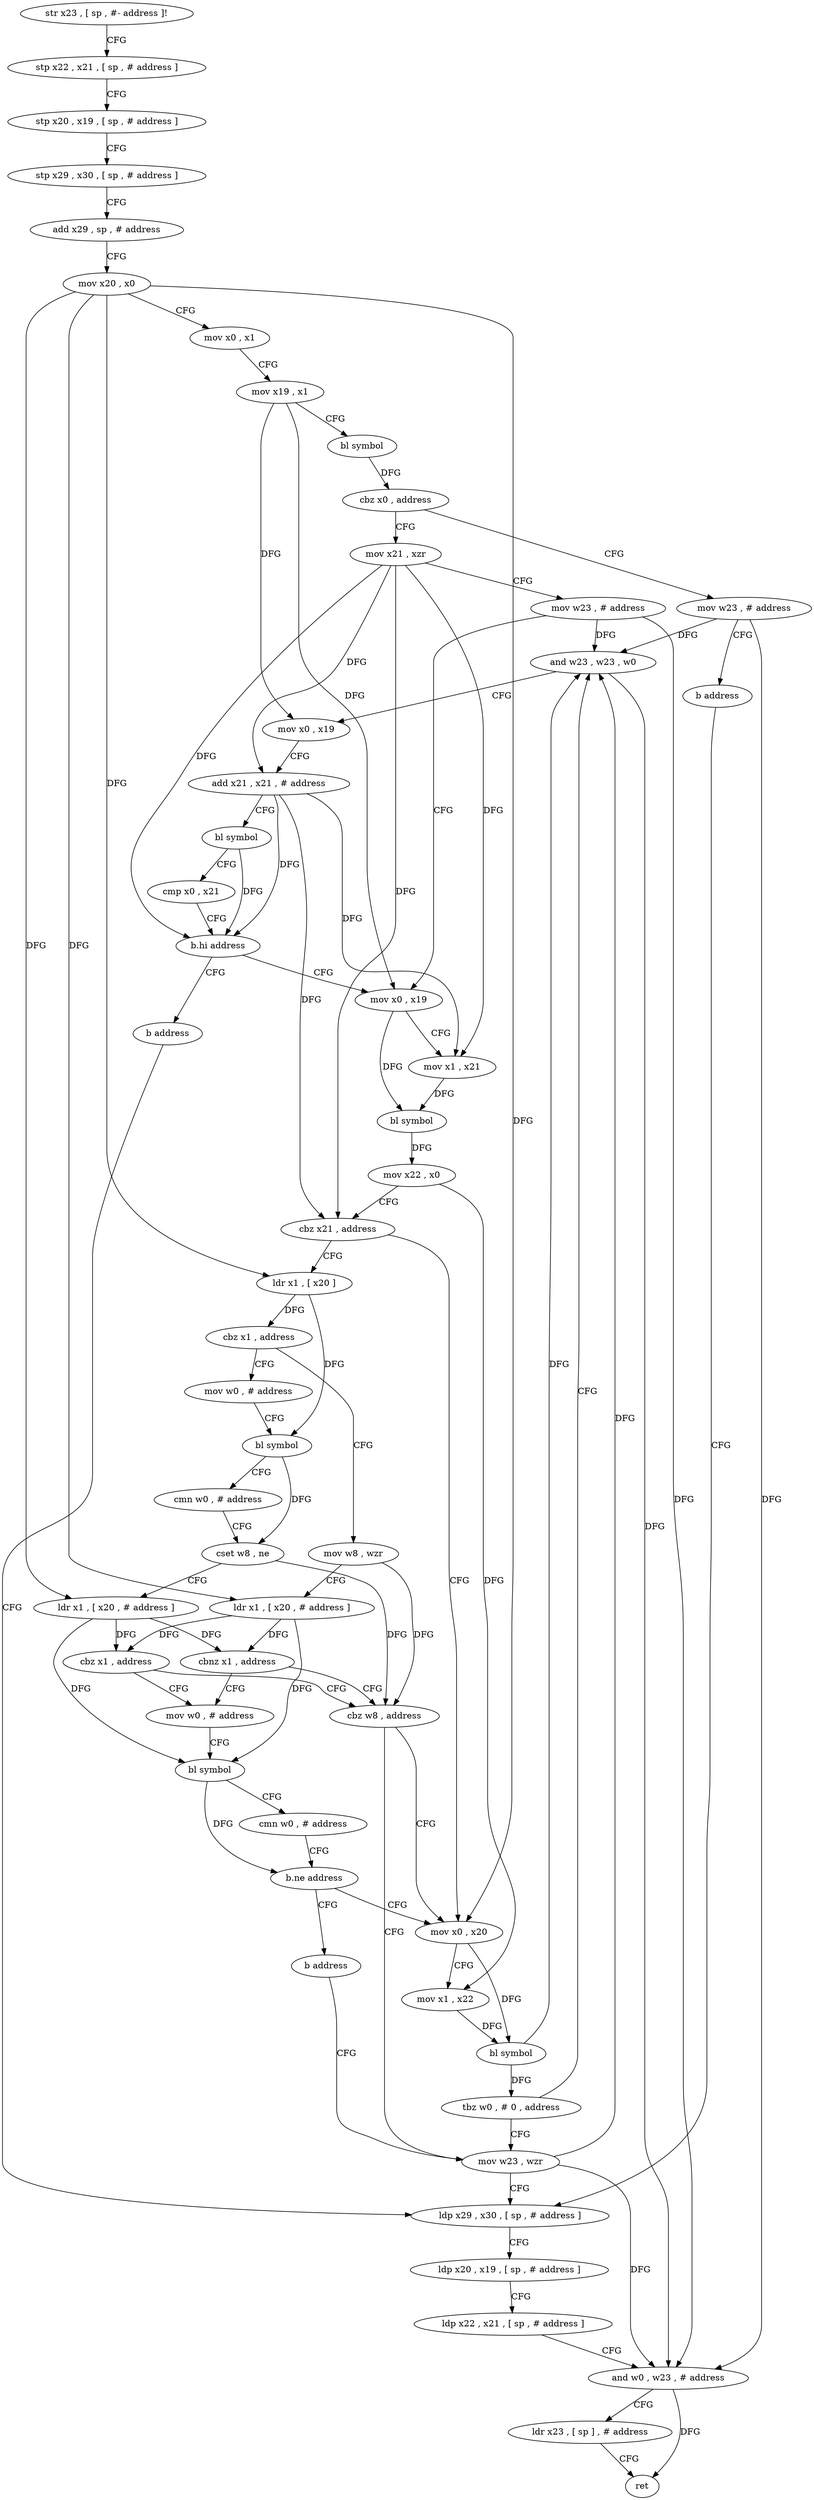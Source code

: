 digraph "func" {
"104968" [label = "str x23 , [ sp , #- address ]!" ]
"104972" [label = "stp x22 , x21 , [ sp , # address ]" ]
"104976" [label = "stp x20 , x19 , [ sp , # address ]" ]
"104980" [label = "stp x29 , x30 , [ sp , # address ]" ]
"104984" [label = "add x29 , sp , # address" ]
"104988" [label = "mov x20 , x0" ]
"104992" [label = "mov x0 , x1" ]
"104996" [label = "mov x19 , x1" ]
"105000" [label = "bl symbol" ]
"105004" [label = "cbz x0 , address" ]
"105148" [label = "mov w23 , # address" ]
"105008" [label = "mov x21 , xzr" ]
"105152" [label = "b address" ]
"105160" [label = "ldp x29 , x30 , [ sp , # address ]" ]
"105012" [label = "mov w23 , # address" ]
"105016" [label = "mov x0 , x19" ]
"105164" [label = "ldp x20 , x19 , [ sp , # address ]" ]
"105168" [label = "ldp x22 , x21 , [ sp , # address ]" ]
"105172" [label = "and w0 , w23 , # address" ]
"105176" [label = "ldr x23 , [ sp ] , # address" ]
"105180" [label = "ret" ]
"105104" [label = "mov x0 , x20" ]
"105108" [label = "mov x1 , x22" ]
"105112" [label = "bl symbol" ]
"105116" [label = "tbz w0 , # 0 , address" ]
"105156" [label = "mov w23 , wzr" ]
"105120" [label = "and w23 , w23 , w0" ]
"105036" [label = "ldr x1 , [ x20 ]" ]
"105040" [label = "cbz x1 , address" ]
"105088" [label = "mov w8 , wzr" ]
"105044" [label = "mov w0 , # address" ]
"105124" [label = "mov x0 , x19" ]
"105128" [label = "add x21 , x21 , # address" ]
"105132" [label = "bl symbol" ]
"105136" [label = "cmp x0 , x21" ]
"105140" [label = "b.hi address" ]
"105144" [label = "b address" ]
"105092" [label = "ldr x1 , [ x20 , # address ]" ]
"105096" [label = "cbnz x1 , address" ]
"105068" [label = "mov w0 , # address" ]
"105100" [label = "cbz w8 , address" ]
"105048" [label = "bl symbol" ]
"105052" [label = "cmn w0 , # address" ]
"105056" [label = "cset w8 , ne" ]
"105060" [label = "ldr x1 , [ x20 , # address ]" ]
"105064" [label = "cbz x1 , address" ]
"105020" [label = "mov x1 , x21" ]
"105024" [label = "bl symbol" ]
"105028" [label = "mov x22 , x0" ]
"105032" [label = "cbz x21 , address" ]
"105072" [label = "bl symbol" ]
"105076" [label = "cmn w0 , # address" ]
"105080" [label = "b.ne address" ]
"105084" [label = "b address" ]
"104968" -> "104972" [ label = "CFG" ]
"104972" -> "104976" [ label = "CFG" ]
"104976" -> "104980" [ label = "CFG" ]
"104980" -> "104984" [ label = "CFG" ]
"104984" -> "104988" [ label = "CFG" ]
"104988" -> "104992" [ label = "CFG" ]
"104988" -> "105104" [ label = "DFG" ]
"104988" -> "105036" [ label = "DFG" ]
"104988" -> "105092" [ label = "DFG" ]
"104988" -> "105060" [ label = "DFG" ]
"104992" -> "104996" [ label = "CFG" ]
"104996" -> "105000" [ label = "CFG" ]
"104996" -> "105016" [ label = "DFG" ]
"104996" -> "105124" [ label = "DFG" ]
"105000" -> "105004" [ label = "DFG" ]
"105004" -> "105148" [ label = "CFG" ]
"105004" -> "105008" [ label = "CFG" ]
"105148" -> "105152" [ label = "CFG" ]
"105148" -> "105172" [ label = "DFG" ]
"105148" -> "105120" [ label = "DFG" ]
"105008" -> "105012" [ label = "CFG" ]
"105008" -> "105020" [ label = "DFG" ]
"105008" -> "105032" [ label = "DFG" ]
"105008" -> "105128" [ label = "DFG" ]
"105008" -> "105140" [ label = "DFG" ]
"105152" -> "105160" [ label = "CFG" ]
"105160" -> "105164" [ label = "CFG" ]
"105012" -> "105016" [ label = "CFG" ]
"105012" -> "105172" [ label = "DFG" ]
"105012" -> "105120" [ label = "DFG" ]
"105016" -> "105020" [ label = "CFG" ]
"105016" -> "105024" [ label = "DFG" ]
"105164" -> "105168" [ label = "CFG" ]
"105168" -> "105172" [ label = "CFG" ]
"105172" -> "105176" [ label = "CFG" ]
"105172" -> "105180" [ label = "DFG" ]
"105176" -> "105180" [ label = "CFG" ]
"105104" -> "105108" [ label = "CFG" ]
"105104" -> "105112" [ label = "DFG" ]
"105108" -> "105112" [ label = "DFG" ]
"105112" -> "105116" [ label = "DFG" ]
"105112" -> "105120" [ label = "DFG" ]
"105116" -> "105156" [ label = "CFG" ]
"105116" -> "105120" [ label = "CFG" ]
"105156" -> "105160" [ label = "CFG" ]
"105156" -> "105172" [ label = "DFG" ]
"105156" -> "105120" [ label = "DFG" ]
"105120" -> "105124" [ label = "CFG" ]
"105120" -> "105172" [ label = "DFG" ]
"105036" -> "105040" [ label = "DFG" ]
"105036" -> "105048" [ label = "DFG" ]
"105040" -> "105088" [ label = "CFG" ]
"105040" -> "105044" [ label = "CFG" ]
"105088" -> "105092" [ label = "CFG" ]
"105088" -> "105100" [ label = "DFG" ]
"105044" -> "105048" [ label = "CFG" ]
"105124" -> "105128" [ label = "CFG" ]
"105128" -> "105132" [ label = "CFG" ]
"105128" -> "105020" [ label = "DFG" ]
"105128" -> "105032" [ label = "DFG" ]
"105128" -> "105140" [ label = "DFG" ]
"105132" -> "105136" [ label = "CFG" ]
"105132" -> "105140" [ label = "DFG" ]
"105136" -> "105140" [ label = "CFG" ]
"105140" -> "105016" [ label = "CFG" ]
"105140" -> "105144" [ label = "CFG" ]
"105144" -> "105160" [ label = "CFG" ]
"105092" -> "105096" [ label = "DFG" ]
"105092" -> "105072" [ label = "DFG" ]
"105092" -> "105064" [ label = "DFG" ]
"105096" -> "105068" [ label = "CFG" ]
"105096" -> "105100" [ label = "CFG" ]
"105068" -> "105072" [ label = "CFG" ]
"105100" -> "105156" [ label = "CFG" ]
"105100" -> "105104" [ label = "CFG" ]
"105048" -> "105052" [ label = "CFG" ]
"105048" -> "105056" [ label = "DFG" ]
"105052" -> "105056" [ label = "CFG" ]
"105056" -> "105060" [ label = "CFG" ]
"105056" -> "105100" [ label = "DFG" ]
"105060" -> "105064" [ label = "DFG" ]
"105060" -> "105096" [ label = "DFG" ]
"105060" -> "105072" [ label = "DFG" ]
"105064" -> "105100" [ label = "CFG" ]
"105064" -> "105068" [ label = "CFG" ]
"105020" -> "105024" [ label = "DFG" ]
"105024" -> "105028" [ label = "DFG" ]
"105028" -> "105032" [ label = "CFG" ]
"105028" -> "105108" [ label = "DFG" ]
"105032" -> "105104" [ label = "CFG" ]
"105032" -> "105036" [ label = "CFG" ]
"105072" -> "105076" [ label = "CFG" ]
"105072" -> "105080" [ label = "DFG" ]
"105076" -> "105080" [ label = "CFG" ]
"105080" -> "105104" [ label = "CFG" ]
"105080" -> "105084" [ label = "CFG" ]
"105084" -> "105156" [ label = "CFG" ]
}
